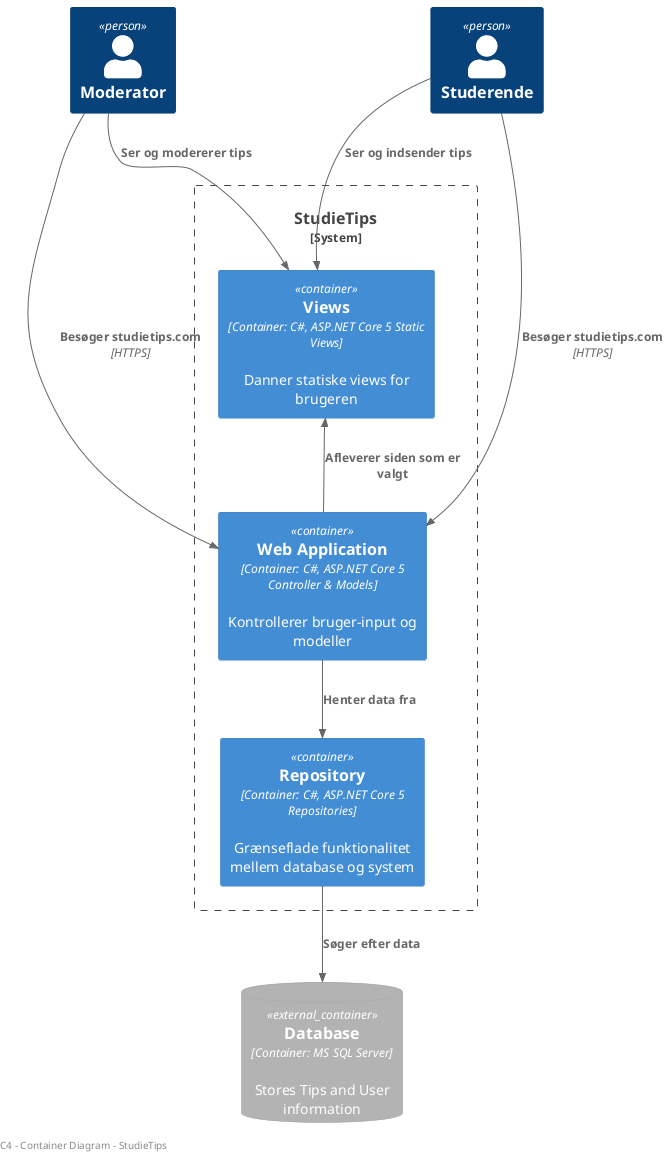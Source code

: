 @startuml Container Diagram
!include <C4/C4_Container>

left footer C4 - Container Diagram - StudieTips

Person(Moderator, "Moderator")
Person(User, "Studerende")

System_Boundary(c1, "StudieTips") {
    Container(Views, "Views", "Container: C#, ASP.NET Core 5 Static Views", "Danner statiske views for brugeren")
    Container(WebApplication, "Web Application", "Container: C#, ASP.NET Core 5 Controller & Models", "Kontrollerer bruger-input og modeller")
    Container(API, "Repository", "Container: C#, ASP.NET Core 5 Repositories", "Grænseflade funktionalitet mellem database og system")
}
ContainerDb_Ext(Database, "Database","Container: MS SQL Server","Stores Tips and User information")

Lay_D(User,c1)
Lay_D(Moderator,c1)
Lay_R(Views,WebApplication)

Rel(User,Views, "Ser og indsender tips")
Rel(Moderator, Views, "Ser og modererer tips")


Rel(User,WebApplication, "Besøger studietips.com", "HTTPS")
Rel(Moderator, WebApplication, "Besøger studietips.com", "HTTPS")

Rel(WebApplication,Views, "Afleverer siden som er valgt")

Rel(WebApplication,API, "Henter data fra")

Rel(API,Database, "Søger efter data")




@enduml